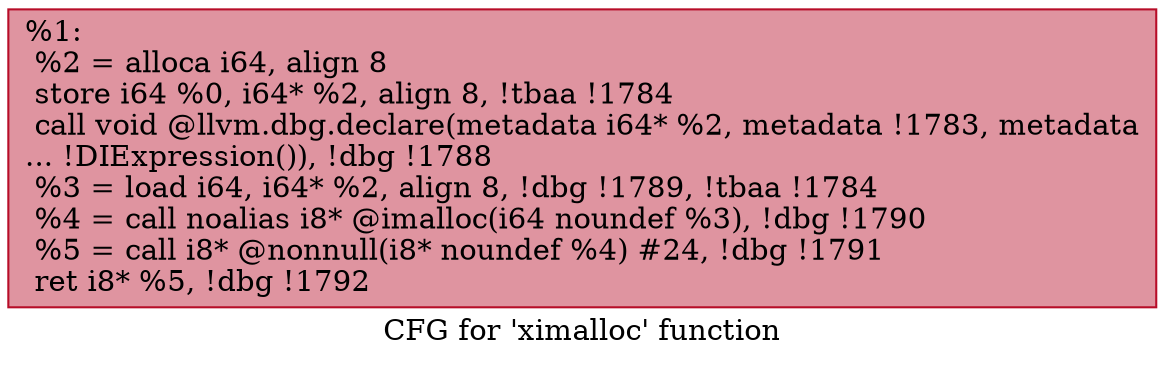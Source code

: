 digraph "CFG for 'ximalloc' function" {
	label="CFG for 'ximalloc' function";

	Node0x2864ce0 [shape=record,color="#b70d28ff", style=filled, fillcolor="#b70d2870",label="{%1:\l  %2 = alloca i64, align 8\l  store i64 %0, i64* %2, align 8, !tbaa !1784\l  call void @llvm.dbg.declare(metadata i64* %2, metadata !1783, metadata\l... !DIExpression()), !dbg !1788\l  %3 = load i64, i64* %2, align 8, !dbg !1789, !tbaa !1784\l  %4 = call noalias i8* @imalloc(i64 noundef %3), !dbg !1790\l  %5 = call i8* @nonnull(i8* noundef %4) #24, !dbg !1791\l  ret i8* %5, !dbg !1792\l}"];
}
